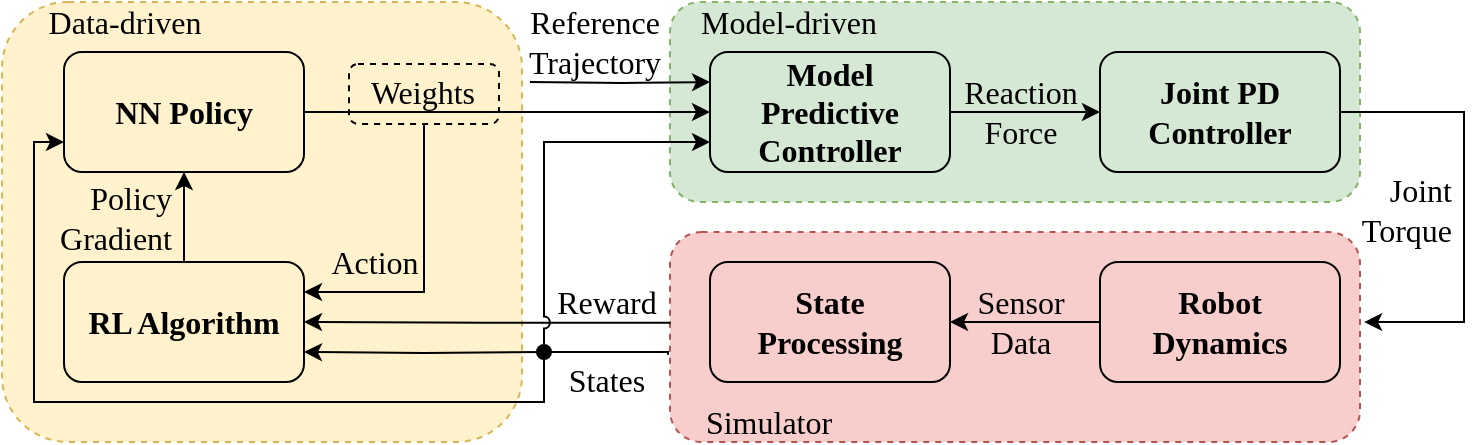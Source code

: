 <mxfile scale="2" border="0">
    <diagram id="y3lX9eNrz7e-Z_JS-NOT" name="第 1 页">
        <mxGraphModel dx="570" dy="350" grid="1" gridSize="10" guides="1" tooltips="1" connect="1" arrows="1" fold="1" page="1" pageScale="1" pageWidth="827" pageHeight="1169" math="1" shadow="0">
            <root>
                <mxCell id="0"/>
                <mxCell id="1" parent="0"/>
                <mxCell id="103" value="" style="rounded=1;whiteSpace=wrap;html=1;fillColor=#f8cecc;dashed=1;fontSize=16;fontFamily=Times New Roman;fontStyle=0;strokeColor=#b85450;" parent="1" vertex="1">
                    <mxGeometry x="363" y="455" width="345" height="105" as="geometry"/>
                </mxCell>
                <mxCell id="TLOZ-Fmwr8OnzwcKuDfj-99" value="" style="rounded=1;whiteSpace=wrap;html=1;shadow=0;glass=0;dashed=1;sketch=0;fontFamily=Times New Roman;fontSize=16;fillColor=#fff2cc;strokeColor=#d6b656;" parent="1" vertex="1">
                    <mxGeometry x="29" y="340" width="260" height="220" as="geometry"/>
                </mxCell>
                <mxCell id="TLOZ-Fmwr8OnzwcKuDfj-39" value="" style="rounded=1;whiteSpace=wrap;html=1;fillColor=#d5e8d4;dashed=1;fontSize=16;fontFamily=Times New Roman;fontStyle=0;strokeColor=#82b366;" parent="1" vertex="1">
                    <mxGeometry x="363" y="340" width="345" height="100" as="geometry"/>
                </mxCell>
                <mxCell id="TLOZ-Fmwr8OnzwcKuDfj-21" value="" style="edgeStyle=orthogonalEdgeStyle;rounded=0;orthogonalLoop=1;jettySize=auto;html=1;fontSize=16;fontFamily=Times New Roman;fontStyle=0" parent="1" source="TLOZ-Fmwr8OnzwcKuDfj-3" target="TLOZ-Fmwr8OnzwcKuDfj-20" edge="1">
                    <mxGeometry relative="1" as="geometry"/>
                </mxCell>
                <mxCell id="TLOZ-Fmwr8OnzwcKuDfj-3" value="Model&lt;br style=&quot;font-size: 16px;&quot;&gt;Predictive&lt;br style=&quot;font-size: 16px;&quot;&gt;Controller" style="rounded=1;whiteSpace=wrap;html=1;fontSize=16;fontFamily=Times New Roman;fontStyle=1;fillColor=none;" parent="1" vertex="1">
                    <mxGeometry x="383" y="365" width="120" height="60" as="geometry"/>
                </mxCell>
                <mxCell id="TLOZ-Fmwr8OnzwcKuDfj-91" style="edgeStyle=orthogonalEdgeStyle;rounded=0;orthogonalLoop=1;jettySize=auto;html=1;entryX=1;entryY=0.5;entryDx=0;entryDy=0;fontFamily=Times New Roman;fontSize=16;startArrow=none;startFill=0;exitX=0.001;exitY=0.432;exitDx=0;exitDy=0;exitPerimeter=0;" parent="1" source="103" target="TLOZ-Fmwr8OnzwcKuDfj-27" edge="1">
                    <mxGeometry relative="1" as="geometry">
                        <mxPoint x="360" y="500" as="sourcePoint"/>
                    </mxGeometry>
                </mxCell>
                <mxCell id="TLOZ-Fmwr8OnzwcKuDfj-92" style="edgeStyle=orthogonalEdgeStyle;rounded=0;orthogonalLoop=1;jettySize=auto;html=1;entryX=1;entryY=0.75;entryDx=0;entryDy=0;fontFamily=Times New Roman;fontSize=16;startArrow=none;startFill=0;" parent="1" target="TLOZ-Fmwr8OnzwcKuDfj-27" edge="1">
                    <mxGeometry relative="1" as="geometry">
                        <mxPoint x="300" y="515" as="sourcePoint"/>
                    </mxGeometry>
                </mxCell>
                <mxCell id="TLOZ-Fmwr8OnzwcKuDfj-93" style="edgeStyle=orthogonalEdgeStyle;orthogonalLoop=1;jettySize=auto;html=1;entryX=0;entryY=0.75;entryDx=0;entryDy=0;fontFamily=Times New Roman;fontSize=16;startArrow=none;startFill=0;jumpStyle=arc;sketch=0;jumpSize=6;rounded=0;" parent="1" source="TLOZ-Fmwr8OnzwcKuDfj-94" target="TLOZ-Fmwr8OnzwcKuDfj-3" edge="1">
                    <mxGeometry relative="1" as="geometry">
                        <mxPoint x="350" y="515" as="sourcePoint"/>
                        <mxPoint x="373" y="410.0" as="targetPoint"/>
                        <Array as="points">
                            <mxPoint x="300" y="410"/>
                        </Array>
                    </mxGeometry>
                </mxCell>
                <mxCell id="TLOZ-Fmwr8OnzwcKuDfj-96" style="edgeStyle=orthogonalEdgeStyle;rounded=0;sketch=0;jumpStyle=none;jumpSize=6;orthogonalLoop=1;jettySize=auto;html=1;fontFamily=Times New Roman;fontSize=16;startArrow=none;startFill=0;fillColor=none;entryX=0;entryY=0.75;entryDx=0;entryDy=0;exitX=-0.003;exitY=0.585;exitDx=0;exitDy=0;exitPerimeter=0;" parent="1" source="103" target="TLOZ-Fmwr8OnzwcKuDfj-6" edge="1">
                    <mxGeometry relative="1" as="geometry">
                        <mxPoint x="305" y="550" as="targetPoint"/>
                        <mxPoint x="330" y="508" as="sourcePoint"/>
                        <Array as="points">
                            <mxPoint x="362" y="515"/>
                            <mxPoint x="300" y="515"/>
                            <mxPoint x="300" y="540"/>
                            <mxPoint x="45" y="540"/>
                            <mxPoint x="45" y="410"/>
                        </Array>
                    </mxGeometry>
                </mxCell>
                <mxCell id="102" style="edgeStyle=none;html=1;exitX=0;exitY=0.5;exitDx=0;exitDy=0;entryX=1;entryY=0.5;entryDx=0;entryDy=0;fontFamily=Times New Roman;fontSize=16;" parent="1" source="TLOZ-Fmwr8OnzwcKuDfj-4" target="100" edge="1">
                    <mxGeometry relative="1" as="geometry"/>
                </mxCell>
                <mxCell id="TLOZ-Fmwr8OnzwcKuDfj-4" value="Robot&lt;br&gt;Dynamics" style="rounded=1;whiteSpace=wrap;html=1;fontSize=16;fontFamily=Times New Roman;fontStyle=1;fillColor=none;" parent="1" vertex="1">
                    <mxGeometry x="578" y="470" width="120" height="60" as="geometry"/>
                </mxCell>
                <mxCell id="16" style="edgeStyle=none;html=1;entryX=0;entryY=0.5;entryDx=0;entryDy=0;fontFamily=Times New Roman;fontSize=16;startArrow=none;exitX=1;exitY=0.5;exitDx=0;exitDy=0;" parent="1" source="TLOZ-Fmwr8OnzwcKuDfj-6" target="TLOZ-Fmwr8OnzwcKuDfj-3" edge="1">
                    <mxGeometry relative="1" as="geometry">
                        <mxPoint x="332.0" y="395" as="sourcePoint"/>
                    </mxGeometry>
                </mxCell>
                <mxCell id="TLOZ-Fmwr8OnzwcKuDfj-6" value="NN Policy" style="rounded=1;whiteSpace=wrap;html=1;fontSize=16;fontFamily=Times New Roman;fontStyle=1;fillColor=none;" parent="1" vertex="1">
                    <mxGeometry x="60" y="365" width="120" height="60" as="geometry"/>
                </mxCell>
                <mxCell id="TLOZ-Fmwr8OnzwcKuDfj-17" value="Reaction&lt;br style=&quot;font-size: 16px;&quot;&gt;Force" style="text;html=1;align=center;verticalAlign=middle;resizable=0;points=[];autosize=1;strokeColor=none;fontSize=16;fontFamily=Times New Roman;fontStyle=0" parent="1" vertex="1">
                    <mxGeometry x="503" y="375" width="70" height="40" as="geometry"/>
                </mxCell>
                <mxCell id="95" value="" style="rounded=1;whiteSpace=wrap;html=1;fontFamily=Times New Roman;fontSize=16;fillColor=none;dashed=1;" parent="1" vertex="1">
                    <mxGeometry x="202.5" y="371" width="75" height="30" as="geometry"/>
                </mxCell>
                <mxCell id="TLOZ-Fmwr8OnzwcKuDfj-81" style="edgeStyle=orthogonalEdgeStyle;rounded=0;orthogonalLoop=1;jettySize=auto;html=1;exitX=1;exitY=0.5;exitDx=0;exitDy=0;fontFamily=Times New Roman;fontSize=16;startArrow=none;startFill=0;entryX=1.006;entryY=0.429;entryDx=0;entryDy=0;entryPerimeter=0;" parent="1" source="TLOZ-Fmwr8OnzwcKuDfj-20" target="103" edge="1">
                    <mxGeometry relative="1" as="geometry">
                        <Array as="points">
                            <mxPoint x="760" y="395"/>
                            <mxPoint x="760" y="500"/>
                        </Array>
                        <mxPoint x="720" y="500" as="targetPoint"/>
                    </mxGeometry>
                </mxCell>
                <mxCell id="TLOZ-Fmwr8OnzwcKuDfj-20" value="Joint PD&lt;br style=&quot;font-size: 16px&quot;&gt;Controller" style="rounded=1;whiteSpace=wrap;html=1;fontSize=16;fontFamily=Times New Roman;fontStyle=1;fillColor=none;" parent="1" vertex="1">
                    <mxGeometry x="578" y="365" width="120" height="60" as="geometry"/>
                </mxCell>
                <mxCell id="TLOZ-Fmwr8OnzwcKuDfj-23" value="Joint&lt;br style=&quot;font-size: 16px&quot;&gt;Torque" style="text;html=1;align=right;verticalAlign=middle;resizable=0;points=[];autosize=1;strokeColor=none;fontSize=16;fontFamily=Times New Roman;fontStyle=0" parent="1" vertex="1">
                    <mxGeometry x="695" y="424" width="60" height="40" as="geometry"/>
                </mxCell>
                <mxCell id="TLOZ-Fmwr8OnzwcKuDfj-28" value="" style="edgeStyle=orthogonalEdgeStyle;rounded=0;orthogonalLoop=1;jettySize=auto;html=1;startArrow=none;startFill=0;fontSize=16;fontFamily=Times New Roman;fontStyle=0" parent="1" source="TLOZ-Fmwr8OnzwcKuDfj-27" target="TLOZ-Fmwr8OnzwcKuDfj-6" edge="1">
                    <mxGeometry relative="1" as="geometry"/>
                </mxCell>
                <mxCell id="TLOZ-Fmwr8OnzwcKuDfj-27" value="RL Algorithm" style="rounded=1;whiteSpace=wrap;html=1;fontSize=16;fontFamily=Times New Roman;fontStyle=1;fillColor=none;" parent="1" vertex="1">
                    <mxGeometry x="60" y="470" width="120" height="60" as="geometry"/>
                </mxCell>
                <mxCell id="TLOZ-Fmwr8OnzwcKuDfj-40" value="Model-driven" style="text;html=1;align=center;verticalAlign=middle;resizable=0;points=[];autosize=1;strokeColor=none;fontSize=16;fontFamily=Times New Roman;fontStyle=0" parent="1" vertex="1">
                    <mxGeometry x="372" y="340" width="100" height="20" as="geometry"/>
                </mxCell>
                <mxCell id="TLOZ-Fmwr8OnzwcKuDfj-45" value="Reference&lt;br&gt;Trajectory" style="text;html=1;align=center;verticalAlign=middle;resizable=0;points=[];autosize=1;strokeColor=none;fontSize=16;fontFamily=Times New Roman;fontStyle=0" parent="1" vertex="1">
                    <mxGeometry x="285" y="340" width="80" height="40" as="geometry"/>
                </mxCell>
                <mxCell id="TLOZ-Fmwr8OnzwcKuDfj-52" value="Policy&lt;br style=&quot;font-size: 16px&quot;&gt;Gradient" style="text;html=1;align=right;verticalAlign=middle;resizable=0;points=[];autosize=1;strokeColor=none;fontSize=16;fontFamily=Times New Roman;fontStyle=0" parent="1" vertex="1">
                    <mxGeometry x="45" y="428" width="70" height="40" as="geometry"/>
                </mxCell>
                <mxCell id="TLOZ-Fmwr8OnzwcKuDfj-53" value="Reward" style="text;html=1;align=center;verticalAlign=middle;resizable=0;points=[];autosize=1;strokeColor=none;fontSize=16;fontFamily=Times New Roman;fontStyle=0" parent="1" vertex="1">
                    <mxGeometry x="296" y="480" width="70" height="20" as="geometry"/>
                </mxCell>
                <mxCell id="TLOZ-Fmwr8OnzwcKuDfj-54" value="Action" style="text;html=1;align=center;verticalAlign=middle;resizable=0;points=[];autosize=1;strokeColor=none;fontSize=16;fontFamily=Times New Roman;fontStyle=0" parent="1" vertex="1">
                    <mxGeometry x="185" y="460" width="60" height="20" as="geometry"/>
                </mxCell>
                <mxCell id="TLOZ-Fmwr8OnzwcKuDfj-87" value="States" style="text;html=1;align=center;verticalAlign=middle;resizable=0;points=[];autosize=1;strokeColor=none;fontSize=16;fontFamily=Times New Roman;" parent="1" vertex="1">
                    <mxGeometry x="306" y="519" width="50" height="20" as="geometry"/>
                </mxCell>
                <mxCell id="TLOZ-Fmwr8OnzwcKuDfj-94" value="" style="ellipse;fillColor=#000000;strokeColor=none;dashed=1;fontFamily=Times New Roman;fontSize=16;aspect=fixed;" parent="1" vertex="1">
                    <mxGeometry x="296" y="511" width="8" height="8" as="geometry"/>
                </mxCell>
                <mxCell id="17" value="Weights" style="text;html=1;align=center;verticalAlign=middle;resizable=0;points=[];autosize=1;strokeColor=none;fontSize=16;fontFamily=Times New Roman;" parent="1" vertex="1">
                    <mxGeometry x="204" y="375" width="70" height="20" as="geometry"/>
                </mxCell>
                <mxCell id="18" value="" style="endArrow=classic;html=1;fontFamily=Times New Roman;fontSize=16;entryX=0;entryY=0.25;entryDx=0;entryDy=0;edgeStyle=orthogonalEdgeStyle;" parent="1" target="TLOZ-Fmwr8OnzwcKuDfj-3" edge="1">
                    <mxGeometry width="50" height="50" relative="1" as="geometry">
                        <mxPoint x="293" y="380" as="sourcePoint"/>
                        <mxPoint x="508" y="360" as="targetPoint"/>
                    </mxGeometry>
                </mxCell>
                <mxCell id="97" style="edgeStyle=orthogonalEdgeStyle;html=1;exitX=0.5;exitY=1;exitDx=0;exitDy=0;entryX=1;entryY=0.25;entryDx=0;entryDy=0;fontFamily=Times New Roman;fontSize=16;rounded=0;" parent="1" source="95" target="TLOZ-Fmwr8OnzwcKuDfj-27" edge="1">
                    <mxGeometry relative="1" as="geometry">
                        <mxPoint x="195" y="485" as="targetPoint"/>
                    </mxGeometry>
                </mxCell>
                <mxCell id="98" value="Data-driven" style="text;html=1;align=center;verticalAlign=middle;resizable=0;points=[];autosize=1;strokeColor=none;fontSize=16;fontFamily=Times New Roman;fontStyle=0" parent="1" vertex="1">
                    <mxGeometry x="45" y="340" width="90" height="20" as="geometry"/>
                </mxCell>
                <mxCell id="99" value="Simulator" style="text;html=1;align=center;verticalAlign=middle;resizable=0;points=[];autosize=1;strokeColor=none;fillColor=none;fontFamily=Times New Roman;fontSize=16;" parent="1" vertex="1">
                    <mxGeometry x="372" y="540" width="80" height="20" as="geometry"/>
                </mxCell>
                <mxCell id="100" value="State&lt;br&gt;Processing" style="rounded=1;whiteSpace=wrap;html=1;fontFamily=Times New Roman;fontSize=16;fontStyle=1;fillColor=none;" parent="1" vertex="1">
                    <mxGeometry x="383" y="470" width="120" height="60" as="geometry"/>
                </mxCell>
                <mxCell id="113" value="Sensor&lt;br&gt;Data" style="text;html=1;align=center;verticalAlign=middle;resizable=0;points=[];autosize=1;strokeColor=none;fillColor=none;fontSize=16;fontFamily=Times New Roman;" parent="1" vertex="1">
                    <mxGeometry x="508" y="480" width="60" height="40" as="geometry"/>
                </mxCell>
            </root>
        </mxGraphModel>
    </diagram>
</mxfile>